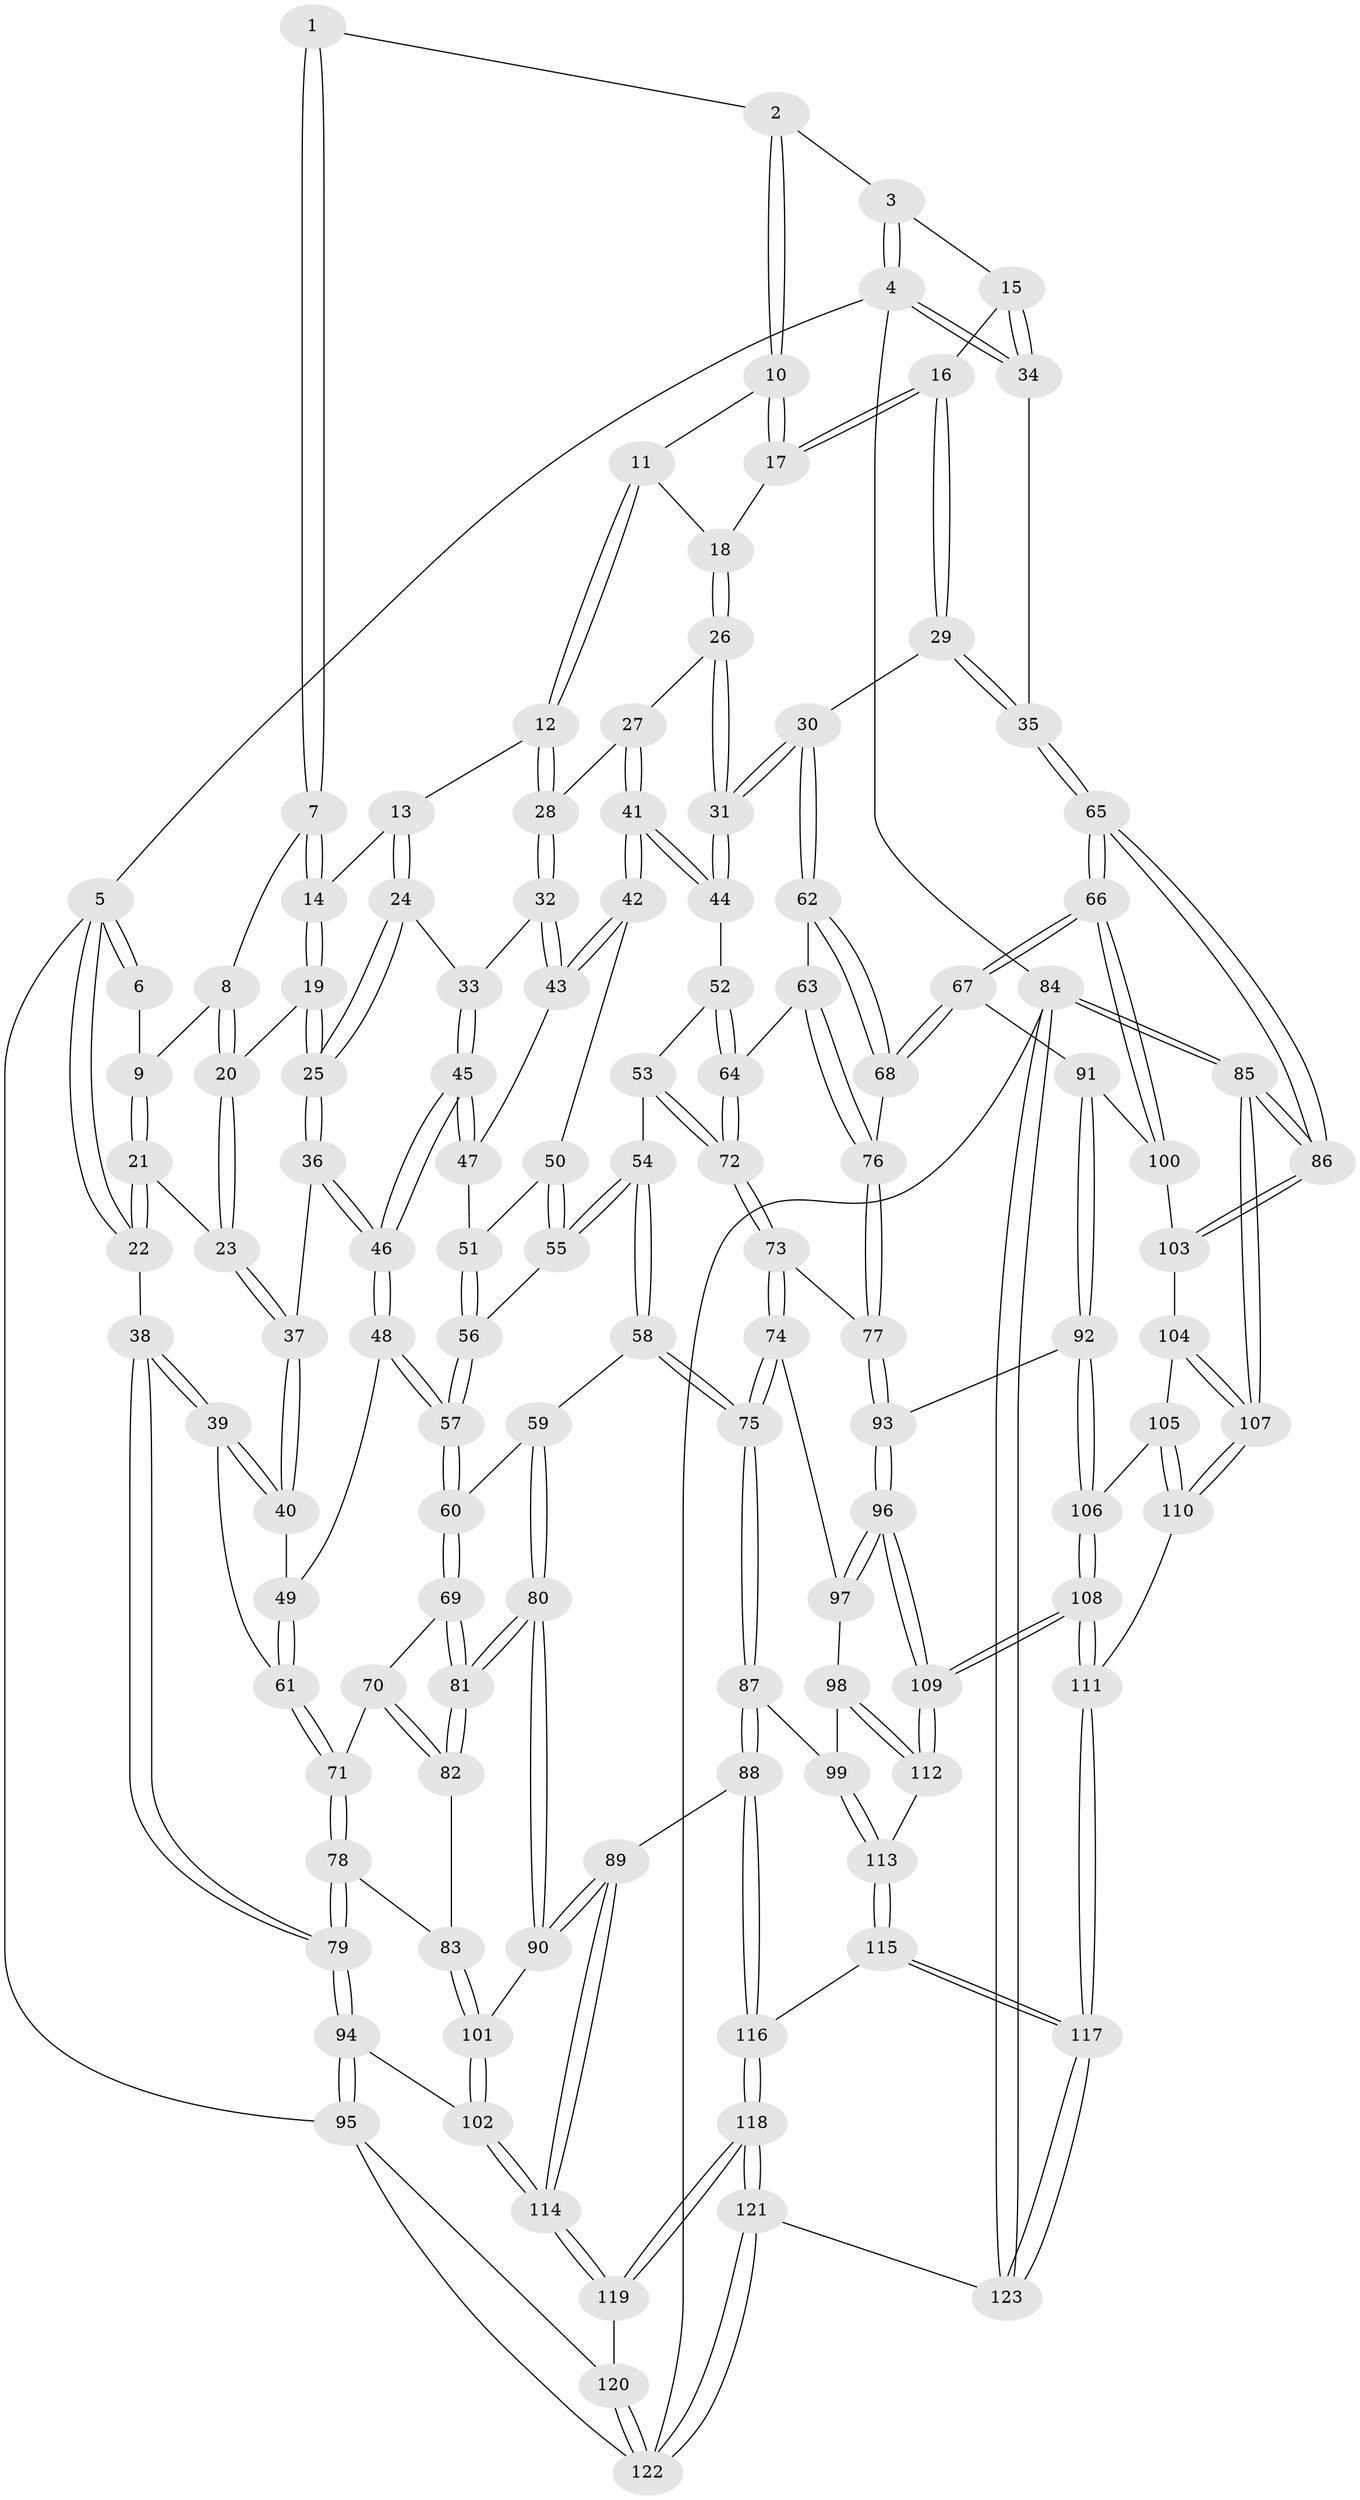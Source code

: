 // Generated by graph-tools (version 1.1) at 2025/38/03/09/25 02:38:55]
// undirected, 123 vertices, 304 edges
graph export_dot {
graph [start="1"]
  node [color=gray90,style=filled];
  1 [pos="+0.4427454982940959+0"];
  2 [pos="+0.5565709079804366+0"];
  3 [pos="+0.9287815558255464+0"];
  4 [pos="+1+0"];
  5 [pos="+0+0"];
  6 [pos="+0.09708829498664844+0"];
  7 [pos="+0.358552491412518+0.048396257357201156"];
  8 [pos="+0.3452577942747414+0.06553835445507834"];
  9 [pos="+0.17418632654956334+0.0765358007673164"];
  10 [pos="+0.5718075807417266+0"];
  11 [pos="+0.5407601119509593+0.07607835426672911"];
  12 [pos="+0.5223365564554489+0.1248687908716083"];
  13 [pos="+0.5057366782777857+0.1283042779616042"];
  14 [pos="+0.4725883261193526+0.12066043149635808"];
  15 [pos="+0.85560863613574+0.09558146935892668"];
  16 [pos="+0.8381467812716537+0.12207209585259766"];
  17 [pos="+0.7158547900645237+0.09467034557195718"];
  18 [pos="+0.6732379032213573+0.13649584641263204"];
  19 [pos="+0.3577343673218338+0.18673712661715808"];
  20 [pos="+0.34622604945825347+0.13432175322453066"];
  21 [pos="+0.1560825905694896+0.11671025758924665"];
  22 [pos="+0+0"];
  23 [pos="+0.15558929448439932+0.16831674795405274"];
  24 [pos="+0.4355104641053709+0.2128394237790237"];
  25 [pos="+0.35793127199746416+0.21390106174688348"];
  26 [pos="+0.6541459015599359+0.16871806032941358"];
  27 [pos="+0.5897499835318788+0.20818673432859514"];
  28 [pos="+0.5690078562893335+0.19900272885660922"];
  29 [pos="+0.8588107597875441+0.26726849280767995"];
  30 [pos="+0.8033105044372553+0.3221947762253841"];
  31 [pos="+0.7979519512870854+0.32195191167894177"];
  32 [pos="+0.4930369668636363+0.25239411624079333"];
  33 [pos="+0.48708698037465487+0.25038105348718714"];
  34 [pos="+1+0.10474253082197775"];
  35 [pos="+1+0.32538382167393637"];
  36 [pos="+0.3410287045876444+0.2405787275809756"];
  37 [pos="+0.15373298206430994+0.18219760276423116"];
  38 [pos="+0+0.37281813197900676"];
  39 [pos="+0+0.35508334435108707"];
  40 [pos="+0.08444129873924996+0.28378446326570544"];
  41 [pos="+0.6178190923998548+0.29020554106860236"];
  42 [pos="+0.5800533858088753+0.3063177234453939"];
  43 [pos="+0.4976505531994912+0.2816363008696252"];
  44 [pos="+0.6812002900225446+0.339582584373137"];
  45 [pos="+0.39691208556182583+0.31197011715685674"];
  46 [pos="+0.342800815566734+0.3261466753546583"];
  47 [pos="+0.4900134287681426+0.3100421329776852"];
  48 [pos="+0.3320375086879598+0.3625527702965178"];
  49 [pos="+0.2659007501236303+0.36615247689109376"];
  50 [pos="+0.5563607489925699+0.32833541501127744"];
  51 [pos="+0.49751218471298436+0.33362442675972226"];
  52 [pos="+0.6494523749728147+0.3856550887057031"];
  53 [pos="+0.5944964475112257+0.43403123481718964"];
  54 [pos="+0.5702100605328889+0.43783325082594743"];
  55 [pos="+0.5476585085433558+0.4077294412950056"];
  56 [pos="+0.4880682292449064+0.36967405085591226"];
  57 [pos="+0.36784656280119066+0.4171351063919219"];
  58 [pos="+0.4786716382763974+0.5399575917992889"];
  59 [pos="+0.4104399482020443+0.4965561202973854"];
  60 [pos="+0.37903101161796177+0.47353834524443006"];
  61 [pos="+0.1809789404672265+0.49098117024712185"];
  62 [pos="+0.8194979859518845+0.43030147554334636"];
  63 [pos="+0.7224096480546451+0.5146036461622112"];
  64 [pos="+0.7183027113467149+0.5160658586779898"];
  65 [pos="+1+0.5092657152068857"];
  66 [pos="+1+0.5114027588400624"];
  67 [pos="+0.9151146707451654+0.5367460547334766"];
  68 [pos="+0.9137367154505599+0.5360864581594723"];
  69 [pos="+0.3068091815934484+0.5314562028375421"];
  70 [pos="+0.21372748748653714+0.538328807757353"];
  71 [pos="+0.19927305766222747+0.5313382354360732"];
  72 [pos="+0.6744870027583498+0.5474995186868108"];
  73 [pos="+0.6651938515831599+0.5692870007969195"];
  74 [pos="+0.6215811324839527+0.6077385367315773"];
  75 [pos="+0.5081873619457636+0.6147616526643688"];
  76 [pos="+0.7996709430761121+0.5910515207263977"];
  77 [pos="+0.7705995275290851+0.6358018790129604"];
  78 [pos="+0.09697834207357794+0.6121893645640315"];
  79 [pos="+0+0.5479428316273639"];
  80 [pos="+0.3213149419262326+0.7082797930707653"];
  81 [pos="+0.3207711837621039+0.7075439598760842"];
  82 [pos="+0.229023843493901+0.6558197641992869"];
  83 [pos="+0.14287061245698626+0.6754225093946397"];
  84 [pos="+1+1"];
  85 [pos="+1+0.8766702451876569"];
  86 [pos="+1+0.7463359706317648"];
  87 [pos="+0.46080538538713195+0.7261793732144967"];
  88 [pos="+0.4139681055432332+0.766045236104195"];
  89 [pos="+0.345853751930086+0.7346872590018151"];
  90 [pos="+0.32501425712905896+0.7140078133394715"];
  91 [pos="+0.8895550105560807+0.6632028547097988"];
  92 [pos="+0.7898314400288317+0.7114829315135294"];
  93 [pos="+0.7783893026621949+0.7133784948310667"];
  94 [pos="+0+0.694697081508366"];
  95 [pos="+0+1"];
  96 [pos="+0.7554723587372518+0.7380125766991491"];
  97 [pos="+0.6417174556490518+0.6412944590121584"];
  98 [pos="+0.6229267341898401+0.7687780553087249"];
  99 [pos="+0.5567790742625024+0.757120341011232"];
  100 [pos="+0.9212849418766793+0.6971568328726426"];
  101 [pos="+0.13130158477591586+0.7542762725822547"];
  102 [pos="+0.10116596573534599+0.8147709873904317"];
  103 [pos="+0.9337746278039928+0.7199908108536623"];
  104 [pos="+0.9198994913822275+0.7534894073849318"];
  105 [pos="+0.9103667845927357+0.7714849286389714"];
  106 [pos="+0.9033340411177055+0.7727753357679689"];
  107 [pos="+1+0.8737424491199388"];
  108 [pos="+0.7737674488050176+0.8871306251538401"];
  109 [pos="+0.7308634663403932+0.8133967053702372"];
  110 [pos="+0.9796725519655295+0.8722000551669807"];
  111 [pos="+0.794905847224521+0.9554673297949878"];
  112 [pos="+0.69609702678789+0.810240740644377"];
  113 [pos="+0.592891840770478+0.8762245067848932"];
  114 [pos="+0.13382190144330908+0.869444326944467"];
  115 [pos="+0.5709524040657235+0.8977204137727023"];
  116 [pos="+0.41786015403301174+0.8881181066819017"];
  117 [pos="+0.7582723438251298+1"];
  118 [pos="+0.3382208484525736+1"];
  119 [pos="+0.1338423755649191+0.8695546375859434"];
  120 [pos="+0.08125779271274526+0.9171127892603881"];
  121 [pos="+0.34774465370794083+1"];
  122 [pos="+0+1"];
  123 [pos="+0.756584626926452+1"];
  1 -- 2;
  1 -- 7;
  1 -- 7;
  2 -- 3;
  2 -- 10;
  2 -- 10;
  3 -- 4;
  3 -- 4;
  3 -- 15;
  4 -- 5;
  4 -- 34;
  4 -- 34;
  4 -- 84;
  5 -- 6;
  5 -- 6;
  5 -- 22;
  5 -- 22;
  5 -- 95;
  6 -- 9;
  7 -- 8;
  7 -- 14;
  7 -- 14;
  8 -- 9;
  8 -- 20;
  8 -- 20;
  9 -- 21;
  9 -- 21;
  10 -- 11;
  10 -- 17;
  10 -- 17;
  11 -- 12;
  11 -- 12;
  11 -- 18;
  12 -- 13;
  12 -- 28;
  12 -- 28;
  13 -- 14;
  13 -- 24;
  13 -- 24;
  14 -- 19;
  14 -- 19;
  15 -- 16;
  15 -- 34;
  15 -- 34;
  16 -- 17;
  16 -- 17;
  16 -- 29;
  16 -- 29;
  17 -- 18;
  18 -- 26;
  18 -- 26;
  19 -- 20;
  19 -- 25;
  19 -- 25;
  20 -- 23;
  20 -- 23;
  21 -- 22;
  21 -- 22;
  21 -- 23;
  22 -- 38;
  23 -- 37;
  23 -- 37;
  24 -- 25;
  24 -- 25;
  24 -- 33;
  25 -- 36;
  25 -- 36;
  26 -- 27;
  26 -- 31;
  26 -- 31;
  27 -- 28;
  27 -- 41;
  27 -- 41;
  28 -- 32;
  28 -- 32;
  29 -- 30;
  29 -- 35;
  29 -- 35;
  30 -- 31;
  30 -- 31;
  30 -- 62;
  30 -- 62;
  31 -- 44;
  31 -- 44;
  32 -- 33;
  32 -- 43;
  32 -- 43;
  33 -- 45;
  33 -- 45;
  34 -- 35;
  35 -- 65;
  35 -- 65;
  36 -- 37;
  36 -- 46;
  36 -- 46;
  37 -- 40;
  37 -- 40;
  38 -- 39;
  38 -- 39;
  38 -- 79;
  38 -- 79;
  39 -- 40;
  39 -- 40;
  39 -- 61;
  40 -- 49;
  41 -- 42;
  41 -- 42;
  41 -- 44;
  41 -- 44;
  42 -- 43;
  42 -- 43;
  42 -- 50;
  43 -- 47;
  44 -- 52;
  45 -- 46;
  45 -- 46;
  45 -- 47;
  45 -- 47;
  46 -- 48;
  46 -- 48;
  47 -- 51;
  48 -- 49;
  48 -- 57;
  48 -- 57;
  49 -- 61;
  49 -- 61;
  50 -- 51;
  50 -- 55;
  50 -- 55;
  51 -- 56;
  51 -- 56;
  52 -- 53;
  52 -- 64;
  52 -- 64;
  53 -- 54;
  53 -- 72;
  53 -- 72;
  54 -- 55;
  54 -- 55;
  54 -- 58;
  54 -- 58;
  55 -- 56;
  56 -- 57;
  56 -- 57;
  57 -- 60;
  57 -- 60;
  58 -- 59;
  58 -- 75;
  58 -- 75;
  59 -- 60;
  59 -- 80;
  59 -- 80;
  60 -- 69;
  60 -- 69;
  61 -- 71;
  61 -- 71;
  62 -- 63;
  62 -- 68;
  62 -- 68;
  63 -- 64;
  63 -- 76;
  63 -- 76;
  64 -- 72;
  64 -- 72;
  65 -- 66;
  65 -- 66;
  65 -- 86;
  65 -- 86;
  66 -- 67;
  66 -- 67;
  66 -- 100;
  66 -- 100;
  67 -- 68;
  67 -- 68;
  67 -- 91;
  68 -- 76;
  69 -- 70;
  69 -- 81;
  69 -- 81;
  70 -- 71;
  70 -- 82;
  70 -- 82;
  71 -- 78;
  71 -- 78;
  72 -- 73;
  72 -- 73;
  73 -- 74;
  73 -- 74;
  73 -- 77;
  74 -- 75;
  74 -- 75;
  74 -- 97;
  75 -- 87;
  75 -- 87;
  76 -- 77;
  76 -- 77;
  77 -- 93;
  77 -- 93;
  78 -- 79;
  78 -- 79;
  78 -- 83;
  79 -- 94;
  79 -- 94;
  80 -- 81;
  80 -- 81;
  80 -- 90;
  80 -- 90;
  81 -- 82;
  81 -- 82;
  82 -- 83;
  83 -- 101;
  83 -- 101;
  84 -- 85;
  84 -- 85;
  84 -- 123;
  84 -- 123;
  84 -- 122;
  85 -- 86;
  85 -- 86;
  85 -- 107;
  85 -- 107;
  86 -- 103;
  86 -- 103;
  87 -- 88;
  87 -- 88;
  87 -- 99;
  88 -- 89;
  88 -- 116;
  88 -- 116;
  89 -- 90;
  89 -- 90;
  89 -- 114;
  89 -- 114;
  90 -- 101;
  91 -- 92;
  91 -- 92;
  91 -- 100;
  92 -- 93;
  92 -- 106;
  92 -- 106;
  93 -- 96;
  93 -- 96;
  94 -- 95;
  94 -- 95;
  94 -- 102;
  95 -- 120;
  95 -- 122;
  96 -- 97;
  96 -- 97;
  96 -- 109;
  96 -- 109;
  97 -- 98;
  98 -- 99;
  98 -- 112;
  98 -- 112;
  99 -- 113;
  99 -- 113;
  100 -- 103;
  101 -- 102;
  101 -- 102;
  102 -- 114;
  102 -- 114;
  103 -- 104;
  104 -- 105;
  104 -- 107;
  104 -- 107;
  105 -- 106;
  105 -- 110;
  105 -- 110;
  106 -- 108;
  106 -- 108;
  107 -- 110;
  107 -- 110;
  108 -- 109;
  108 -- 109;
  108 -- 111;
  108 -- 111;
  109 -- 112;
  109 -- 112;
  110 -- 111;
  111 -- 117;
  111 -- 117;
  112 -- 113;
  113 -- 115;
  113 -- 115;
  114 -- 119;
  114 -- 119;
  115 -- 116;
  115 -- 117;
  115 -- 117;
  116 -- 118;
  116 -- 118;
  117 -- 123;
  117 -- 123;
  118 -- 119;
  118 -- 119;
  118 -- 121;
  118 -- 121;
  119 -- 120;
  120 -- 122;
  120 -- 122;
  121 -- 122;
  121 -- 122;
  121 -- 123;
}
